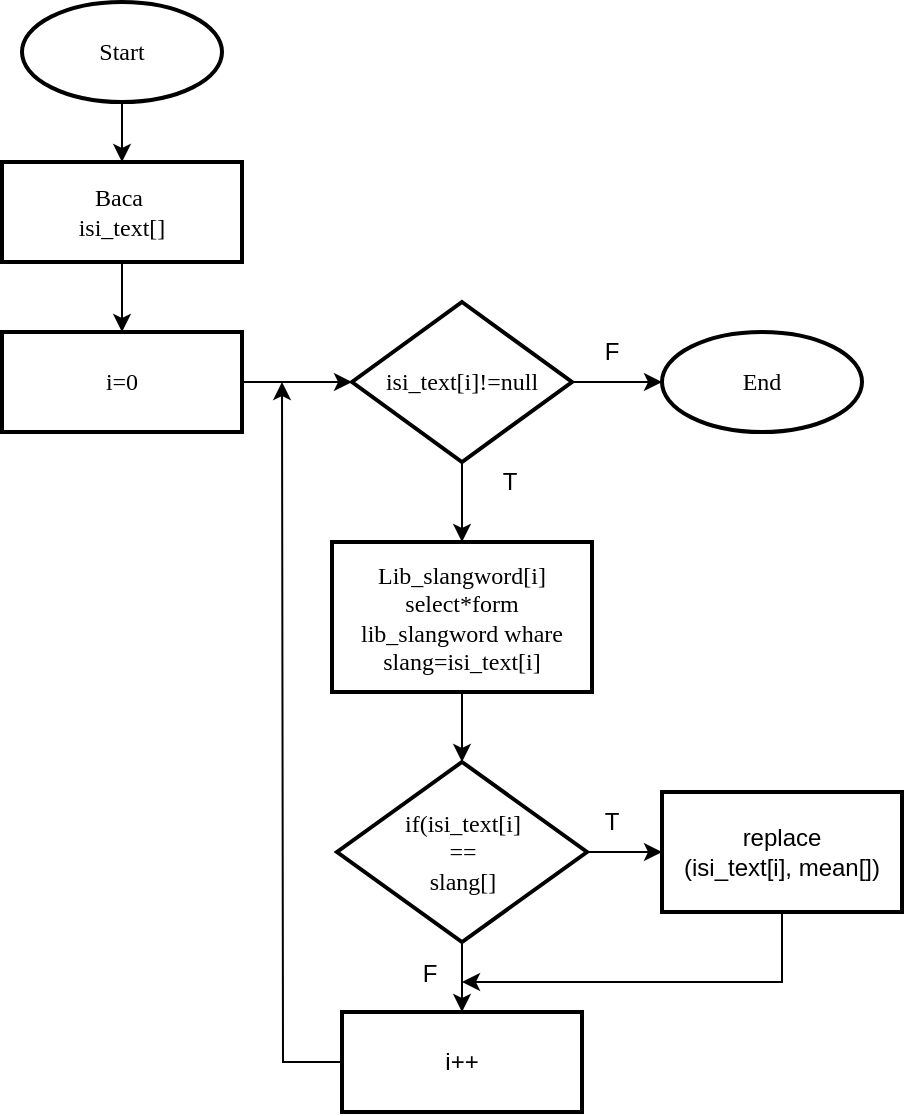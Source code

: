 <mxfile version="14.1.8" type="device"><diagram id="spE-P31IUjxNoIaWz15V" name="Page-1"><mxGraphModel dx="1019" dy="492" grid="1" gridSize="10" guides="1" tooltips="1" connect="1" arrows="1" fold="1" page="1" pageScale="1" pageWidth="827" pageHeight="1169" math="0" shadow="0"><root><mxCell id="0"/><mxCell id="1" parent="0"/><mxCell id="tJjdd_n9l8kZexzgoA06-5" value="" style="edgeStyle=orthogonalEdgeStyle;rounded=0;orthogonalLoop=1;jettySize=auto;html=1;" parent="1" source="tJjdd_n9l8kZexzgoA06-1" target="tJjdd_n9l8kZexzgoA06-4" edge="1"><mxGeometry relative="1" as="geometry"/></mxCell><mxCell id="tJjdd_n9l8kZexzgoA06-1" value="&lt;font face=&quot;Times New Roman&quot;&gt;Start&lt;/font&gt;" style="strokeWidth=2;html=1;shape=mxgraph.flowchart.start_1;whiteSpace=wrap;" parent="1" vertex="1"><mxGeometry x="230" y="50" width="100" height="50" as="geometry"/></mxCell><mxCell id="tJjdd_n9l8kZexzgoA06-2" value="&lt;font face=&quot;Times New Roman&quot;&gt;End&lt;/font&gt;" style="strokeWidth=2;html=1;shape=mxgraph.flowchart.start_1;whiteSpace=wrap;" parent="1" vertex="1"><mxGeometry x="550" y="215" width="100" height="50" as="geometry"/></mxCell><mxCell id="tJjdd_n9l8kZexzgoA06-7" value="" style="edgeStyle=orthogonalEdgeStyle;rounded=0;orthogonalLoop=1;jettySize=auto;html=1;" parent="1" source="tJjdd_n9l8kZexzgoA06-4" target="tJjdd_n9l8kZexzgoA06-6" edge="1"><mxGeometry relative="1" as="geometry"/></mxCell><mxCell id="tJjdd_n9l8kZexzgoA06-4" value="&lt;font face=&quot;Times New Roman&quot;&gt;Baca&amp;nbsp;&lt;br&gt;isi_text[]&lt;/font&gt;" style="whiteSpace=wrap;html=1;strokeWidth=2;" parent="1" vertex="1"><mxGeometry x="220" y="130" width="120" height="50" as="geometry"/></mxCell><mxCell id="tJjdd_n9l8kZexzgoA06-20" style="edgeStyle=orthogonalEdgeStyle;rounded=0;orthogonalLoop=1;jettySize=auto;html=1;entryX=0;entryY=0.5;entryDx=0;entryDy=0;" parent="1" source="tJjdd_n9l8kZexzgoA06-6" target="tJjdd_n9l8kZexzgoA06-8" edge="1"><mxGeometry relative="1" as="geometry"/></mxCell><mxCell id="tJjdd_n9l8kZexzgoA06-6" value="&lt;font face=&quot;Times New Roman&quot;&gt;i=0&lt;/font&gt;" style="whiteSpace=wrap;html=1;strokeWidth=2;" parent="1" vertex="1"><mxGeometry x="220" y="215" width="120" height="50" as="geometry"/></mxCell><mxCell id="tJjdd_n9l8kZexzgoA06-11" value="" style="edgeStyle=orthogonalEdgeStyle;rounded=0;orthogonalLoop=1;jettySize=auto;html=1;" parent="1" source="tJjdd_n9l8kZexzgoA06-8" target="tJjdd_n9l8kZexzgoA06-10" edge="1"><mxGeometry relative="1" as="geometry"/></mxCell><mxCell id="tJjdd_n9l8kZexzgoA06-21" style="edgeStyle=orthogonalEdgeStyle;rounded=0;orthogonalLoop=1;jettySize=auto;html=1;exitX=1;exitY=0.5;exitDx=0;exitDy=0;entryX=0;entryY=0.5;entryDx=0;entryDy=0;entryPerimeter=0;" parent="1" source="tJjdd_n9l8kZexzgoA06-8" target="tJjdd_n9l8kZexzgoA06-2" edge="1"><mxGeometry relative="1" as="geometry"/></mxCell><mxCell id="tJjdd_n9l8kZexzgoA06-8" value="&lt;font face=&quot;Times New Roman&quot;&gt;isi_text[i]!=null&lt;/font&gt;" style="rhombus;whiteSpace=wrap;html=1;strokeWidth=2;" parent="1" vertex="1"><mxGeometry x="395" y="200" width="110" height="80" as="geometry"/></mxCell><mxCell id="tJjdd_n9l8kZexzgoA06-26" value="" style="edgeStyle=orthogonalEdgeStyle;rounded=0;orthogonalLoop=1;jettySize=auto;html=1;" parent="1" source="tJjdd_n9l8kZexzgoA06-10" target="tJjdd_n9l8kZexzgoA06-25" edge="1"><mxGeometry relative="1" as="geometry"/></mxCell><mxCell id="tJjdd_n9l8kZexzgoA06-10" value="&lt;font face=&quot;Times New Roman&quot;&gt;Lib_slangword[i]&lt;br&gt;select*form lib_slangword whare&lt;br&gt;slang=isi_text[i]&lt;/font&gt;" style="whiteSpace=wrap;html=1;strokeWidth=2;" parent="1" vertex="1"><mxGeometry x="385" y="320" width="130" height="75" as="geometry"/></mxCell><mxCell id="tJjdd_n9l8kZexzgoA06-22" style="edgeStyle=orthogonalEdgeStyle;rounded=0;orthogonalLoop=1;jettySize=auto;html=1;exitX=0;exitY=0.5;exitDx=0;exitDy=0;" parent="1" source="tJjdd_n9l8kZexzgoA06-16" edge="1"><mxGeometry relative="1" as="geometry"><mxPoint x="360" y="240" as="targetPoint"/></mxGeometry></mxCell><mxCell id="tJjdd_n9l8kZexzgoA06-16" value="i++" style="whiteSpace=wrap;html=1;strokeWidth=2;" parent="1" vertex="1"><mxGeometry x="390" y="555" width="120" height="50" as="geometry"/></mxCell><mxCell id="tJjdd_n9l8kZexzgoA06-28" style="edgeStyle=orthogonalEdgeStyle;rounded=0;orthogonalLoop=1;jettySize=auto;html=1;entryX=0.5;entryY=0;entryDx=0;entryDy=0;" parent="1" source="tJjdd_n9l8kZexzgoA06-25" target="tJjdd_n9l8kZexzgoA06-16" edge="1"><mxGeometry relative="1" as="geometry"/></mxCell><mxCell id="tJjdd_n9l8kZexzgoA06-30" value="" style="edgeStyle=orthogonalEdgeStyle;rounded=0;orthogonalLoop=1;jettySize=auto;html=1;" parent="1" source="tJjdd_n9l8kZexzgoA06-25" target="tJjdd_n9l8kZexzgoA06-29" edge="1"><mxGeometry relative="1" as="geometry"/></mxCell><mxCell id="tJjdd_n9l8kZexzgoA06-25" value="&lt;font face=&quot;Times New Roman&quot;&gt;if(isi_text[i]&lt;br&gt;==&lt;br&gt;slang[]&lt;/font&gt;" style="rhombus;whiteSpace=wrap;html=1;strokeWidth=2;" parent="1" vertex="1"><mxGeometry x="387.5" y="430" width="125" height="90" as="geometry"/></mxCell><mxCell id="tJjdd_n9l8kZexzgoA06-32" style="edgeStyle=orthogonalEdgeStyle;rounded=0;orthogonalLoop=1;jettySize=auto;html=1;" parent="1" source="tJjdd_n9l8kZexzgoA06-29" edge="1"><mxGeometry relative="1" as="geometry"><mxPoint x="450" y="540" as="targetPoint"/><Array as="points"><mxPoint x="610" y="540"/></Array></mxGeometry></mxCell><mxCell id="tJjdd_n9l8kZexzgoA06-29" value="replace&lt;br&gt;(isi_text[i], mean[])" style="whiteSpace=wrap;html=1;strokeWidth=2;" parent="1" vertex="1"><mxGeometry x="550" y="445" width="120" height="60" as="geometry"/></mxCell><mxCell id="tJjdd_n9l8kZexzgoA06-33" value="T" style="text;html=1;strokeColor=none;fillColor=none;align=center;verticalAlign=middle;whiteSpace=wrap;rounded=0;" parent="1" vertex="1"><mxGeometry x="505" y="450" width="40" height="20" as="geometry"/></mxCell><mxCell id="tJjdd_n9l8kZexzgoA06-34" value="F" style="text;html=1;strokeColor=none;fillColor=none;align=center;verticalAlign=middle;whiteSpace=wrap;rounded=0;" parent="1" vertex="1"><mxGeometry x="414" y="526" width="40" height="20" as="geometry"/></mxCell><mxCell id="tJjdd_n9l8kZexzgoA06-35" value="T" style="text;html=1;strokeColor=none;fillColor=none;align=center;verticalAlign=middle;whiteSpace=wrap;rounded=0;" parent="1" vertex="1"><mxGeometry x="454" y="280" width="40" height="20" as="geometry"/></mxCell><mxCell id="tJjdd_n9l8kZexzgoA06-36" value="F" style="text;html=1;strokeColor=none;fillColor=none;align=center;verticalAlign=middle;whiteSpace=wrap;rounded=0;" parent="1" vertex="1"><mxGeometry x="505" y="215" width="40" height="20" as="geometry"/></mxCell></root></mxGraphModel></diagram></mxfile>